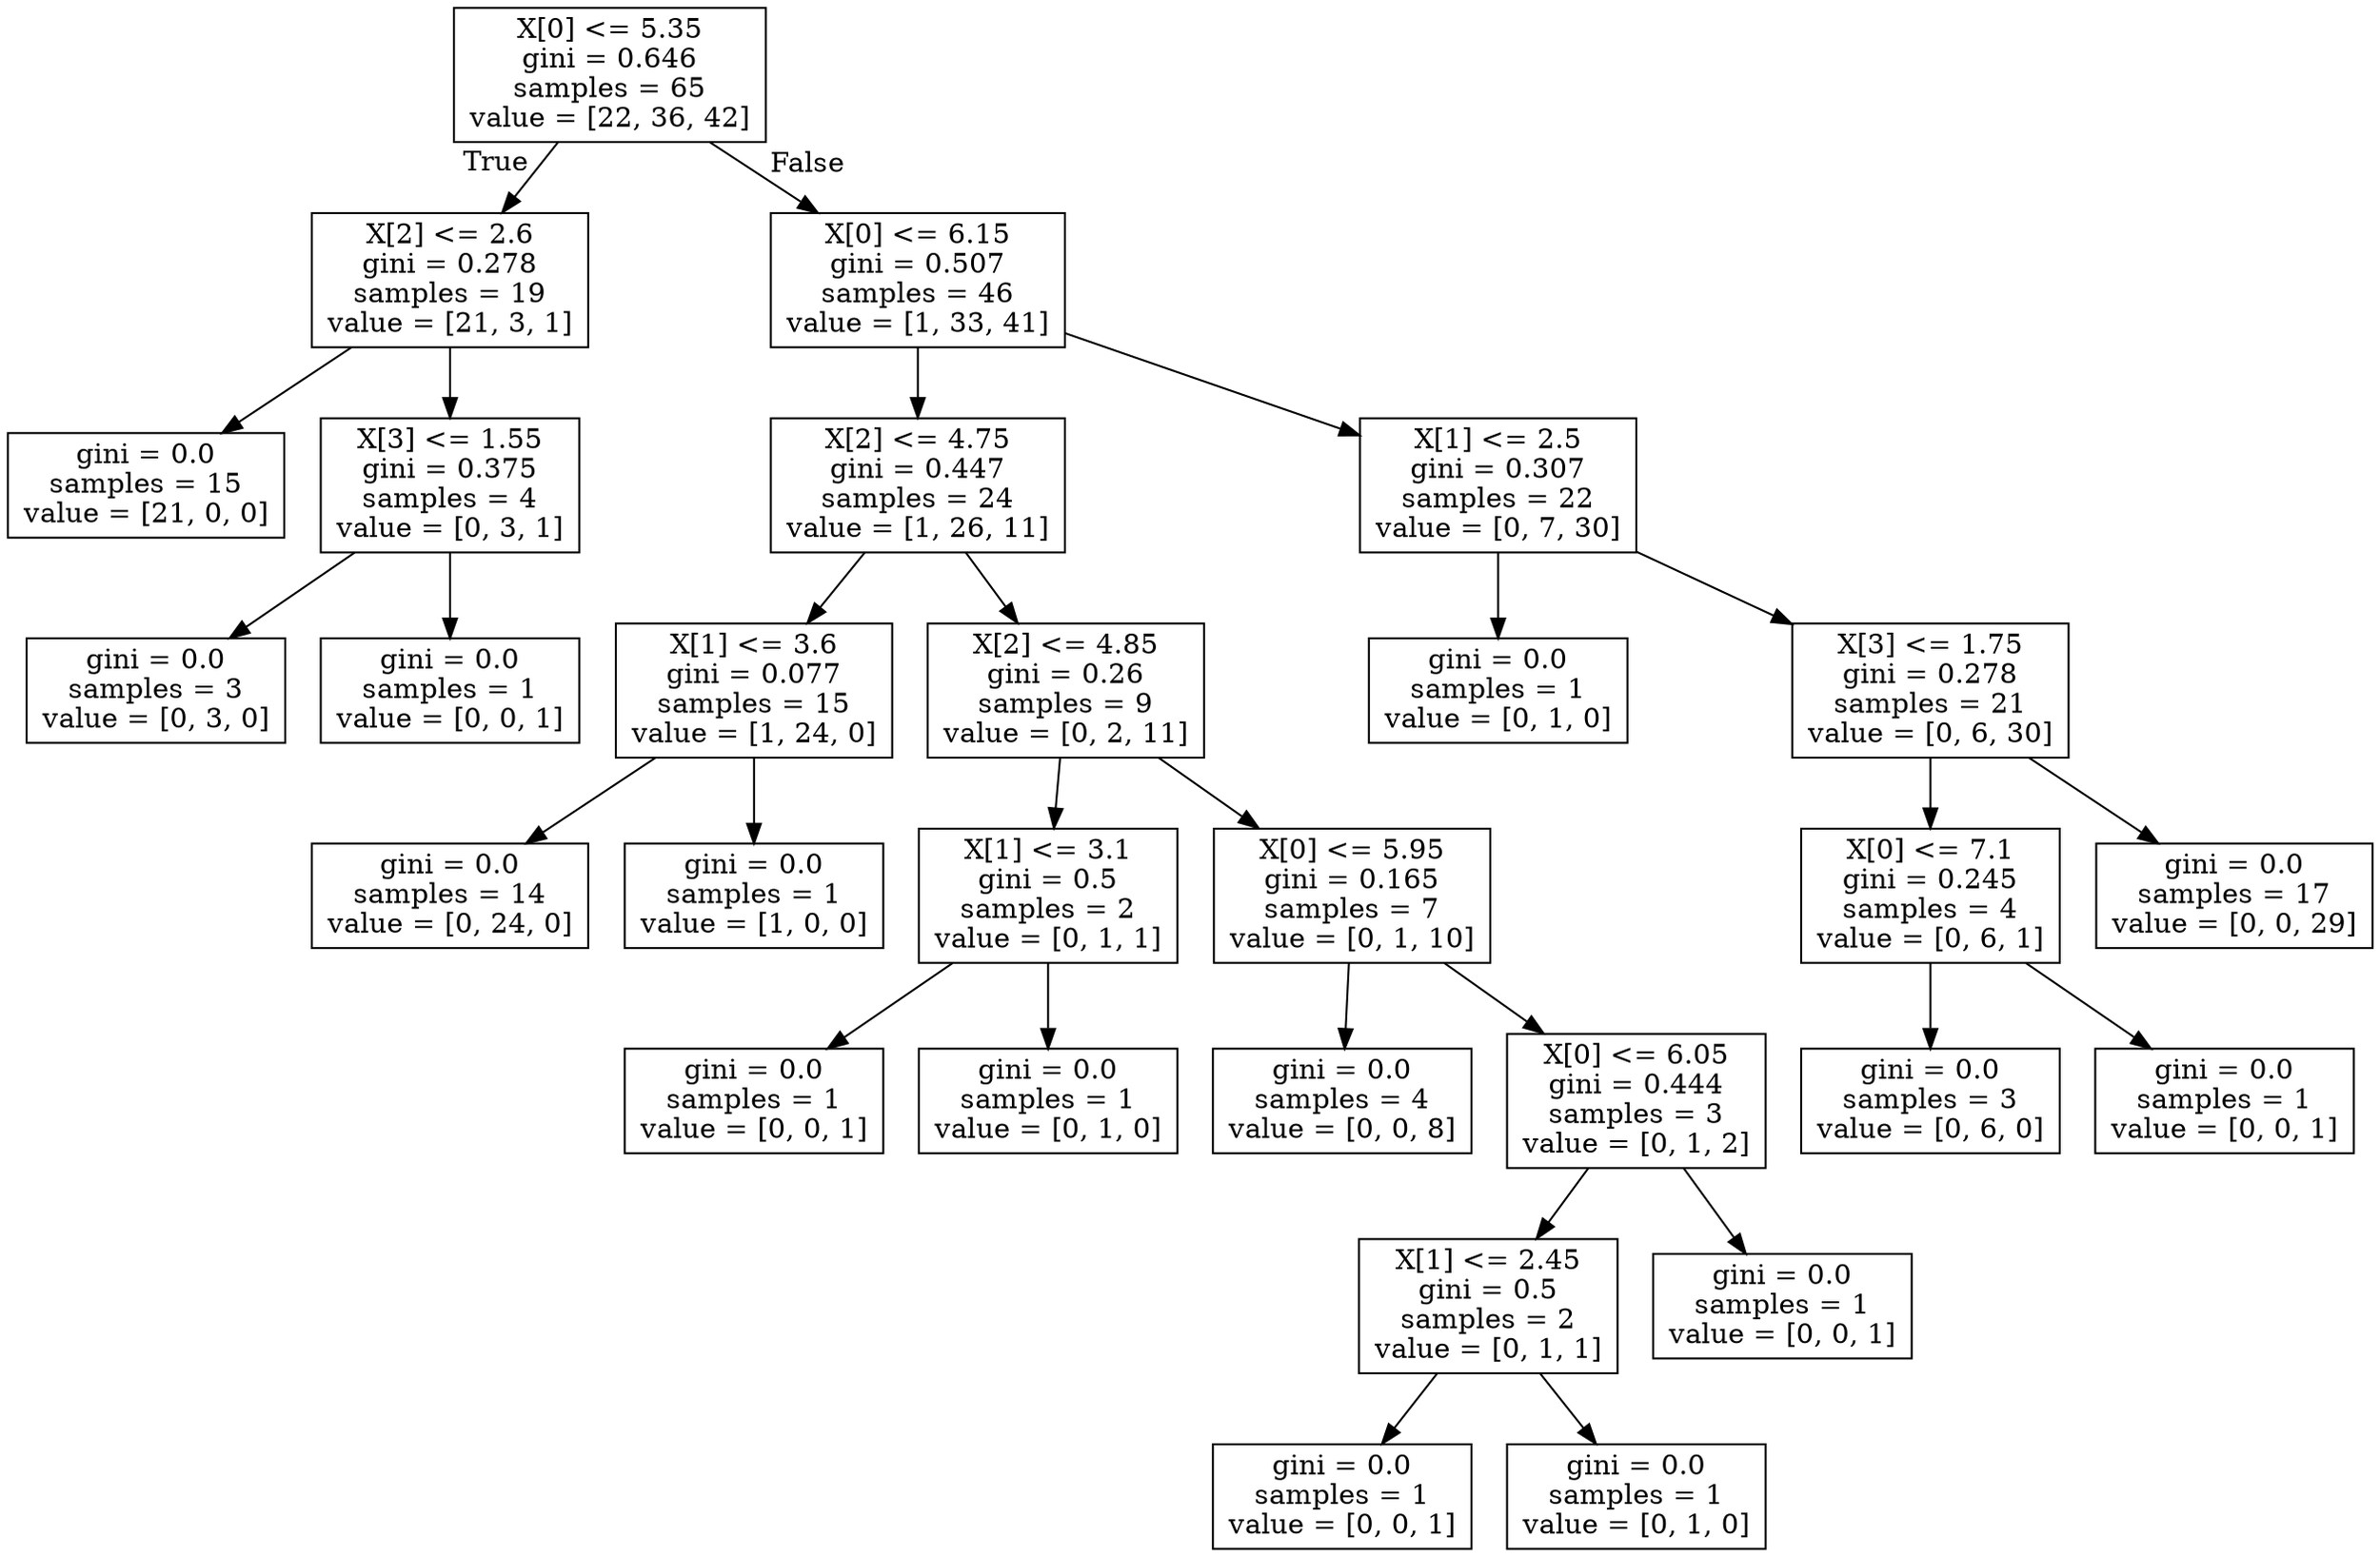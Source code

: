 digraph Tree {
node [shape=box] ;
0 [label="X[0] <= 5.35\ngini = 0.646\nsamples = 65\nvalue = [22, 36, 42]"] ;
1 [label="X[2] <= 2.6\ngini = 0.278\nsamples = 19\nvalue = [21, 3, 1]"] ;
0 -> 1 [labeldistance=2.5, labelangle=45, headlabel="True"] ;
2 [label="gini = 0.0\nsamples = 15\nvalue = [21, 0, 0]"] ;
1 -> 2 ;
3 [label="X[3] <= 1.55\ngini = 0.375\nsamples = 4\nvalue = [0, 3, 1]"] ;
1 -> 3 ;
4 [label="gini = 0.0\nsamples = 3\nvalue = [0, 3, 0]"] ;
3 -> 4 ;
5 [label="gini = 0.0\nsamples = 1\nvalue = [0, 0, 1]"] ;
3 -> 5 ;
6 [label="X[0] <= 6.15\ngini = 0.507\nsamples = 46\nvalue = [1, 33, 41]"] ;
0 -> 6 [labeldistance=2.5, labelangle=-45, headlabel="False"] ;
7 [label="X[2] <= 4.75\ngini = 0.447\nsamples = 24\nvalue = [1, 26, 11]"] ;
6 -> 7 ;
8 [label="X[1] <= 3.6\ngini = 0.077\nsamples = 15\nvalue = [1, 24, 0]"] ;
7 -> 8 ;
9 [label="gini = 0.0\nsamples = 14\nvalue = [0, 24, 0]"] ;
8 -> 9 ;
10 [label="gini = 0.0\nsamples = 1\nvalue = [1, 0, 0]"] ;
8 -> 10 ;
11 [label="X[2] <= 4.85\ngini = 0.26\nsamples = 9\nvalue = [0, 2, 11]"] ;
7 -> 11 ;
12 [label="X[1] <= 3.1\ngini = 0.5\nsamples = 2\nvalue = [0, 1, 1]"] ;
11 -> 12 ;
13 [label="gini = 0.0\nsamples = 1\nvalue = [0, 0, 1]"] ;
12 -> 13 ;
14 [label="gini = 0.0\nsamples = 1\nvalue = [0, 1, 0]"] ;
12 -> 14 ;
15 [label="X[0] <= 5.95\ngini = 0.165\nsamples = 7\nvalue = [0, 1, 10]"] ;
11 -> 15 ;
16 [label="gini = 0.0\nsamples = 4\nvalue = [0, 0, 8]"] ;
15 -> 16 ;
17 [label="X[0] <= 6.05\ngini = 0.444\nsamples = 3\nvalue = [0, 1, 2]"] ;
15 -> 17 ;
18 [label="X[1] <= 2.45\ngini = 0.5\nsamples = 2\nvalue = [0, 1, 1]"] ;
17 -> 18 ;
19 [label="gini = 0.0\nsamples = 1\nvalue = [0, 0, 1]"] ;
18 -> 19 ;
20 [label="gini = 0.0\nsamples = 1\nvalue = [0, 1, 0]"] ;
18 -> 20 ;
21 [label="gini = 0.0\nsamples = 1\nvalue = [0, 0, 1]"] ;
17 -> 21 ;
22 [label="X[1] <= 2.5\ngini = 0.307\nsamples = 22\nvalue = [0, 7, 30]"] ;
6 -> 22 ;
23 [label="gini = 0.0\nsamples = 1\nvalue = [0, 1, 0]"] ;
22 -> 23 ;
24 [label="X[3] <= 1.75\ngini = 0.278\nsamples = 21\nvalue = [0, 6, 30]"] ;
22 -> 24 ;
25 [label="X[0] <= 7.1\ngini = 0.245\nsamples = 4\nvalue = [0, 6, 1]"] ;
24 -> 25 ;
26 [label="gini = 0.0\nsamples = 3\nvalue = [0, 6, 0]"] ;
25 -> 26 ;
27 [label="gini = 0.0\nsamples = 1\nvalue = [0, 0, 1]"] ;
25 -> 27 ;
28 [label="gini = 0.0\nsamples = 17\nvalue = [0, 0, 29]"] ;
24 -> 28 ;
}